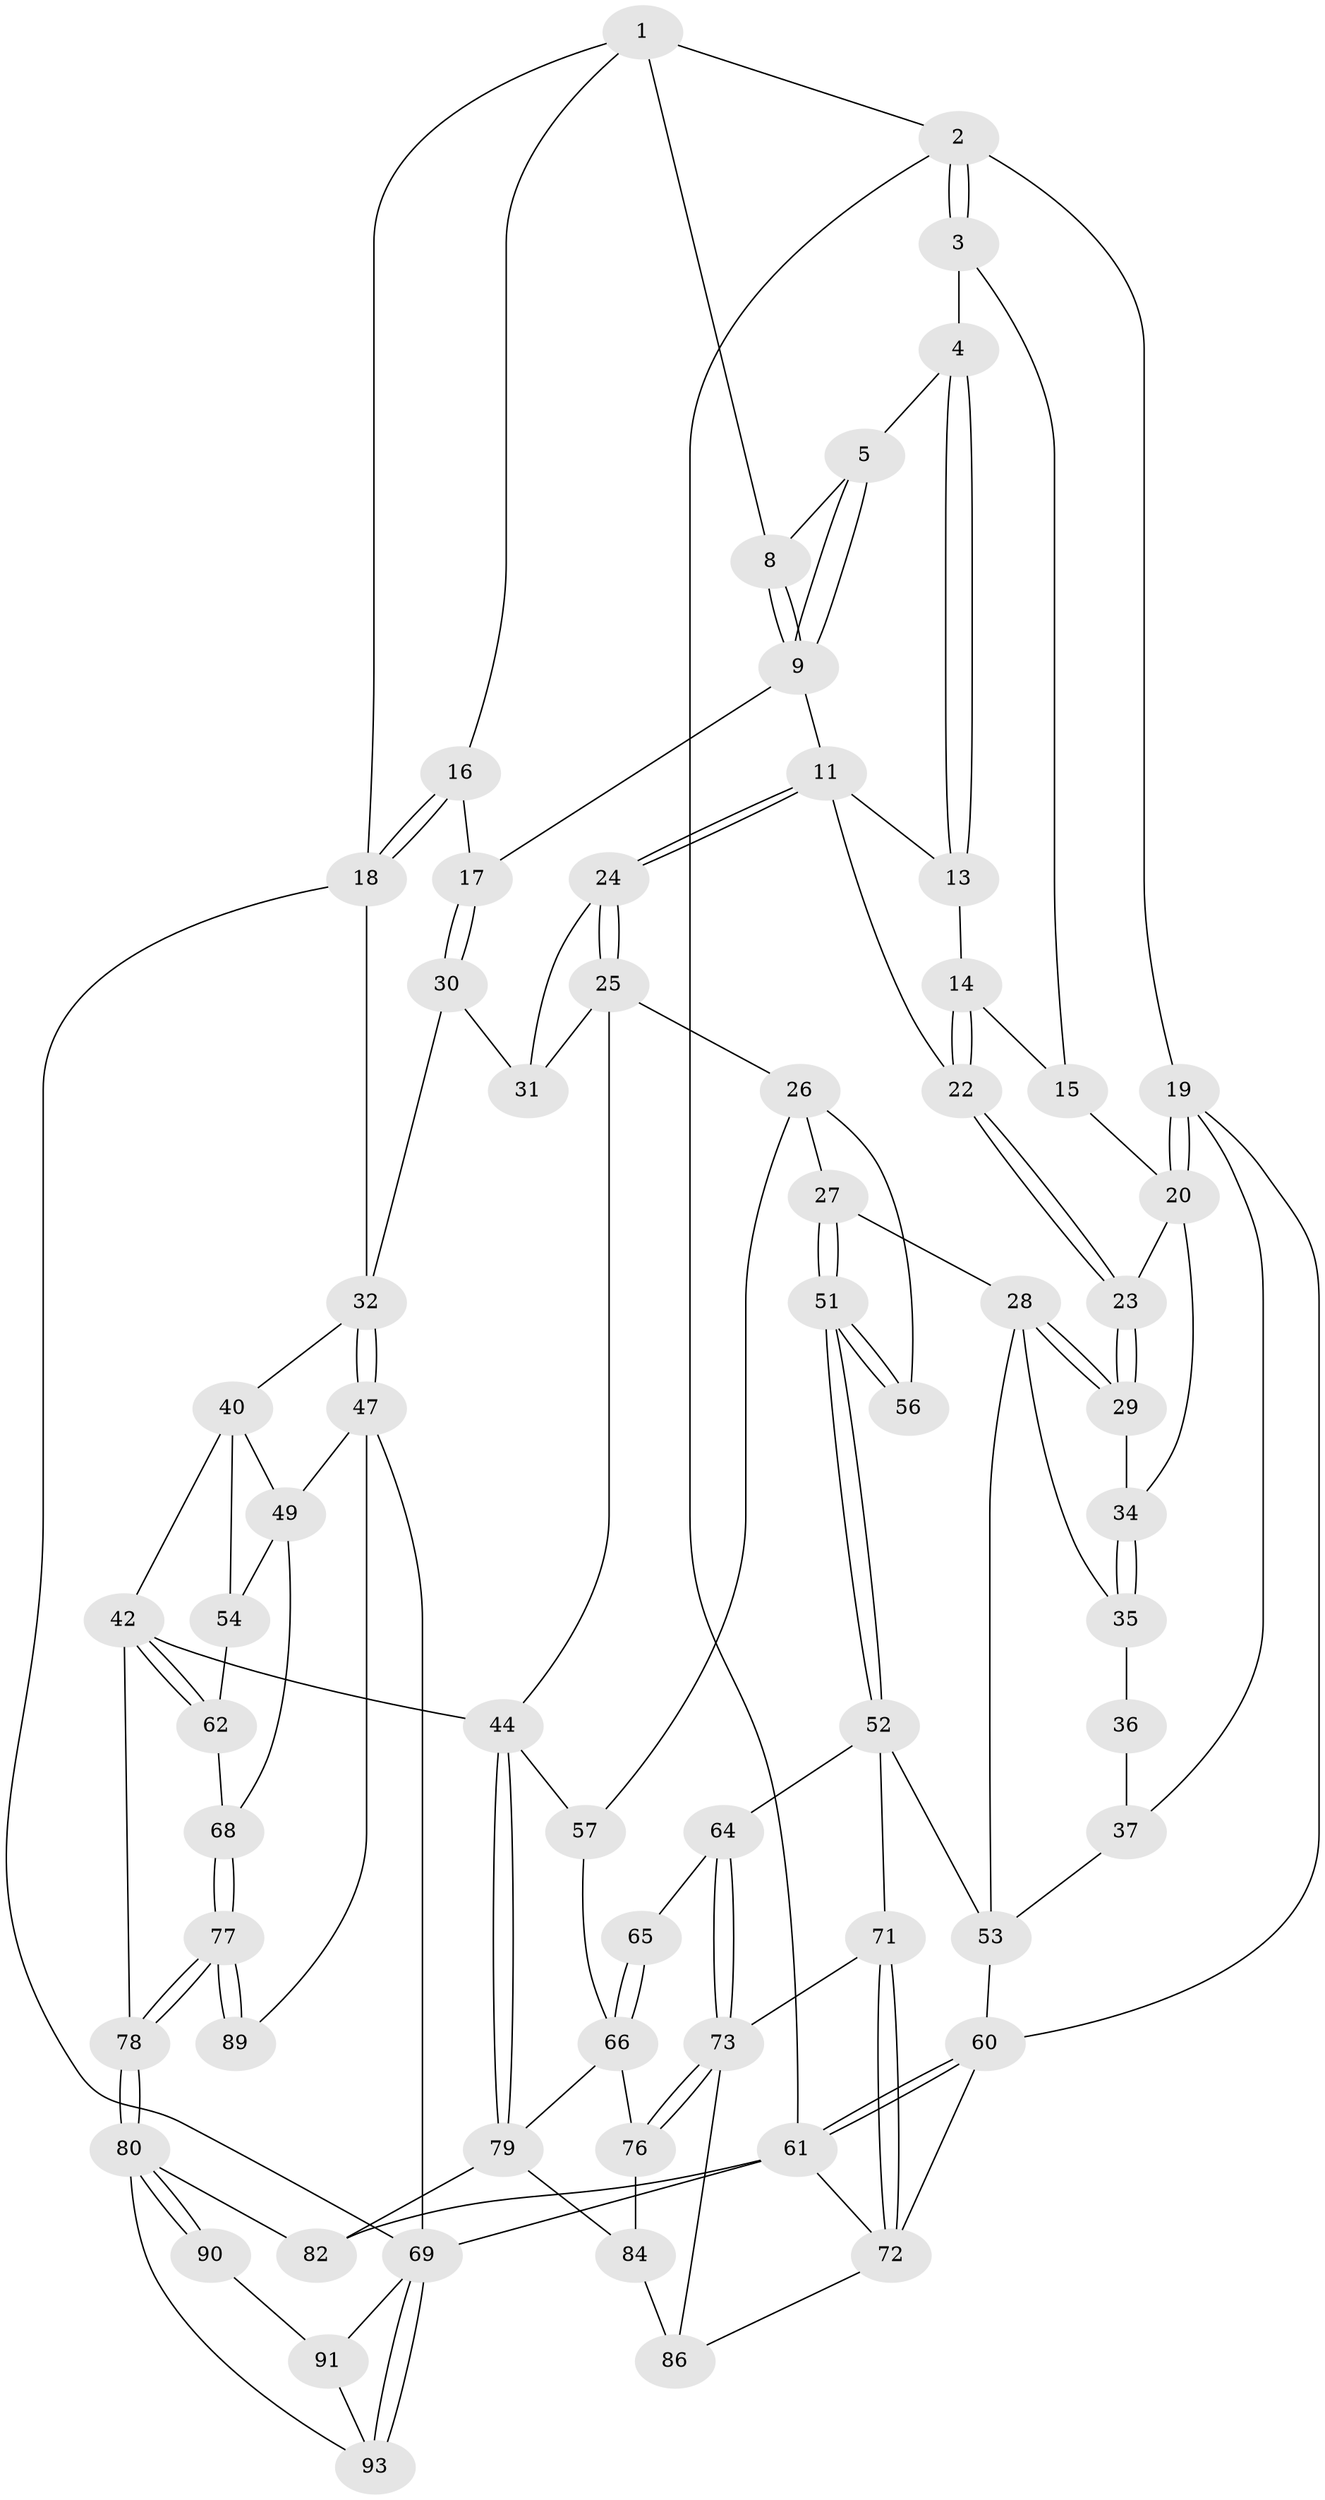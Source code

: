 // Generated by graph-tools (version 1.1) at 2025/24/03/03/25 07:24:32]
// undirected, 65 vertices, 140 edges
graph export_dot {
graph [start="1"]
  node [color=gray90,style=filled];
  1 [pos="+0.9470146499814894+0",super="+7"];
  2 [pos="+0+0"];
  3 [pos="+0.2622947535724991+0"];
  4 [pos="+0.38250623295215064+0"];
  5 [pos="+0.5737690673593877+0",super="+6"];
  8 [pos="+0.7730807261537777+0.06730688982921909"];
  9 [pos="+0.6649268343695848+0.22070891127890976",super="+10"];
  11 [pos="+0.6134763435686166+0.27482999049572354",super="+12"];
  13 [pos="+0.4422561454174724+0.10796861937563021"];
  14 [pos="+0.39809311699034405+0.24892661953808848"];
  15 [pos="+0.26088339249485776+0.16360048931511353"];
  16 [pos="+0.920087958352426+0.2393706357385959"];
  17 [pos="+0.86568191171028+0.2585876961877661"];
  18 [pos="+1+0.32418711128503436"];
  19 [pos="+0+0.17591998500987124",super="+38"];
  20 [pos="+0.14153215820006507+0.3292642913456507",super="+21"];
  22 [pos="+0.41086576766588423+0.3012256024365959"];
  23 [pos="+0.3646527480640556+0.3737162110450895"];
  24 [pos="+0.5998582166270223+0.423374896271612"];
  25 [pos="+0.5089411652336493+0.5028206790821669",super="+39"];
  26 [pos="+0.4271300132857257+0.49785951242051224",super="+55"];
  27 [pos="+0.40203098282404026+0.4854133502587815"];
  28 [pos="+0.3979972883616738+0.4817931170561783",super="+46"];
  29 [pos="+0.3937477597988285+0.4736837673039728"];
  30 [pos="+0.7615913576115949+0.46788192655940414"];
  31 [pos="+0.7309790965340502+0.4648442663999408"];
  32 [pos="+1+0.474652981547061",super="+33"];
  34 [pos="+0.15569821735393458+0.4270606214713604"];
  35 [pos="+0.12600507206639877+0.5543313971360151"];
  36 [pos="+0.06537571668154725+0.5553385093923093"];
  37 [pos="+0+0.5301464253496485",super="+59"];
  40 [pos="+0.7990327836851103+0.5590619732456356",super="+41"];
  42 [pos="+0.659583085522018+0.7294102944824793",super="+43"];
  44 [pos="+0.6302262410614916+0.7193318853601658",super="+45"];
  47 [pos="+1+0.7144701940859439",super="+48"];
  49 [pos="+1+0.7313463940390567",super="+50"];
  51 [pos="+0.2584971262604368+0.670142564251447"];
  52 [pos="+0.20425629181955263+0.6973455202422344",super="+63"];
  53 [pos="+0.19756213612987886+0.6931921451325694",super="+58"];
  54 [pos="+0.8420615056426324+0.6708147886944431"];
  56 [pos="+0.35113169810801226+0.6792704349480323"];
  57 [pos="+0.4313311872416606+0.744469817192354"];
  60 [pos="+0+0.8703535560441706",super="+67"];
  61 [pos="+0+1",super="+92"];
  62 [pos="+0.769972584595726+0.7124743071651277"];
  64 [pos="+0.21491893500801731+0.7208070809609978"];
  65 [pos="+0.3342960597785756+0.7259277257002597"];
  66 [pos="+0.40589333514753934+0.7821731798837539",super="+75"];
  68 [pos="+0.923083767462281+0.7531245071817918"];
  69 [pos="+1+1",super="+70"];
  71 [pos="+0.09119938332805783+0.8641094136091748"];
  72 [pos="+0.08588088055930317+0.8637340681912559",super="+88"];
  73 [pos="+0.24413943902433735+0.7921079967308645",super="+74"];
  76 [pos="+0.34177569476403763+0.8649829453584629"];
  77 [pos="+0.7271608139390565+0.8417426552271018"];
  78 [pos="+0.7152345372535867+0.8443143600916985"];
  79 [pos="+0.5234660163049418+0.8601000069573634",super="+83"];
  80 [pos="+0.7180302878000702+1",super="+81"];
  82 [pos="+0.5205202302074616+1"];
  84 [pos="+0.3658559833248943+0.9411796968346753",super="+85"];
  86 [pos="+0.1849333455950021+0.9448305153614596",super="+87"];
  89 [pos="+0.9251085787284216+0.8553696850709057"];
  90 [pos="+0.9096382046526336+0.884339198628602"];
  91 [pos="+0.922724732034772+0.9250724443471379"];
  93 [pos="+0.8294073668633394+1"];
  1 -- 2;
  1 -- 18;
  1 -- 8;
  1 -- 16;
  2 -- 3;
  2 -- 3;
  2 -- 19;
  2 -- 61;
  3 -- 4;
  3 -- 15;
  4 -- 5;
  4 -- 13;
  4 -- 13;
  5 -- 9;
  5 -- 9;
  5 -- 8;
  8 -- 9;
  8 -- 9;
  9 -- 11;
  9 -- 17;
  11 -- 24;
  11 -- 24;
  11 -- 13;
  11 -- 22;
  13 -- 14;
  14 -- 15;
  14 -- 22;
  14 -- 22;
  15 -- 20;
  16 -- 17;
  16 -- 18;
  16 -- 18;
  17 -- 30;
  17 -- 30;
  18 -- 32;
  18 -- 69;
  19 -- 20;
  19 -- 20;
  19 -- 60;
  19 -- 37;
  20 -- 34;
  20 -- 23;
  22 -- 23;
  22 -- 23;
  23 -- 29;
  23 -- 29;
  24 -- 25;
  24 -- 25;
  24 -- 31;
  25 -- 26;
  25 -- 31;
  25 -- 44;
  26 -- 27;
  26 -- 56;
  26 -- 57;
  27 -- 28;
  27 -- 51;
  27 -- 51;
  28 -- 29;
  28 -- 29;
  28 -- 35;
  28 -- 53;
  29 -- 34;
  30 -- 31;
  30 -- 32;
  32 -- 47;
  32 -- 47;
  32 -- 40;
  34 -- 35;
  34 -- 35;
  35 -- 36;
  36 -- 37 [weight=2];
  37 -- 53;
  40 -- 49;
  40 -- 42;
  40 -- 54;
  42 -- 62;
  42 -- 62;
  42 -- 44;
  42 -- 78;
  44 -- 79;
  44 -- 79;
  44 -- 57;
  47 -- 69;
  47 -- 89;
  47 -- 49;
  49 -- 68;
  49 -- 54;
  51 -- 52;
  51 -- 52;
  51 -- 56;
  51 -- 56;
  52 -- 53;
  52 -- 64;
  52 -- 71;
  53 -- 60;
  54 -- 62;
  57 -- 66;
  60 -- 61;
  60 -- 61;
  60 -- 72;
  61 -- 69;
  61 -- 82;
  61 -- 72;
  62 -- 68;
  64 -- 65;
  64 -- 73;
  64 -- 73;
  65 -- 66;
  65 -- 66;
  66 -- 76;
  66 -- 79;
  68 -- 77;
  68 -- 77;
  69 -- 93;
  69 -- 93;
  69 -- 91;
  71 -- 72;
  71 -- 72;
  71 -- 73;
  72 -- 86;
  73 -- 76;
  73 -- 76;
  73 -- 86;
  76 -- 84;
  77 -- 78;
  77 -- 78;
  77 -- 89;
  77 -- 89;
  78 -- 80;
  78 -- 80;
  79 -- 82;
  79 -- 84;
  80 -- 90;
  80 -- 90;
  80 -- 82;
  80 -- 93;
  84 -- 86 [weight=2];
  90 -- 91;
  91 -- 93;
}

